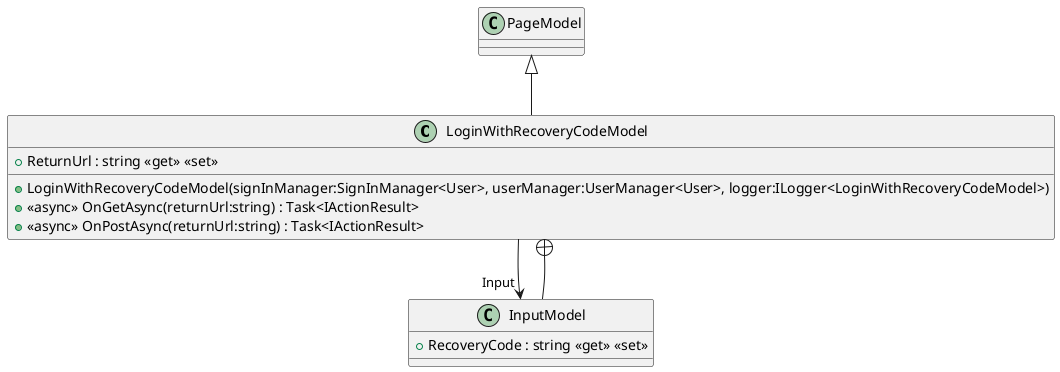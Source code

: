 @startuml
class LoginWithRecoveryCodeModel {
    + LoginWithRecoveryCodeModel(signInManager:SignInManager<User>, userManager:UserManager<User>, logger:ILogger<LoginWithRecoveryCodeModel>)
    + ReturnUrl : string <<get>> <<set>>
    + <<async>> OnGetAsync(returnUrl:string) : Task<IActionResult>
    + <<async>> OnPostAsync(returnUrl:string) : Task<IActionResult>
}
class InputModel {
    + RecoveryCode : string <<get>> <<set>>
}
PageModel <|-- LoginWithRecoveryCodeModel
LoginWithRecoveryCodeModel --> "Input" InputModel
LoginWithRecoveryCodeModel +-- InputModel
@enduml
